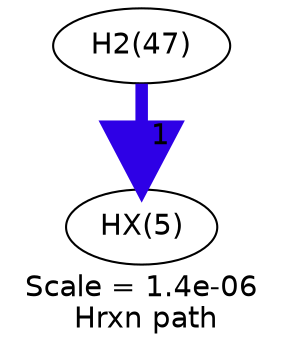 digraph reaction_paths {
center=1;
s11 -> s33[fontname="Helvetica", style="setlinewidth(6)", arrowsize=3, color="0.7, 1.5, 0.9"
, label=" 1"];
s11 [ fontname="Helvetica", label="H2(47)"];
s33 [ fontname="Helvetica", label="HX(5)"];
 label = "Scale = 1.4e-06\l Hrxn path";
 fontname = "Helvetica";
}
